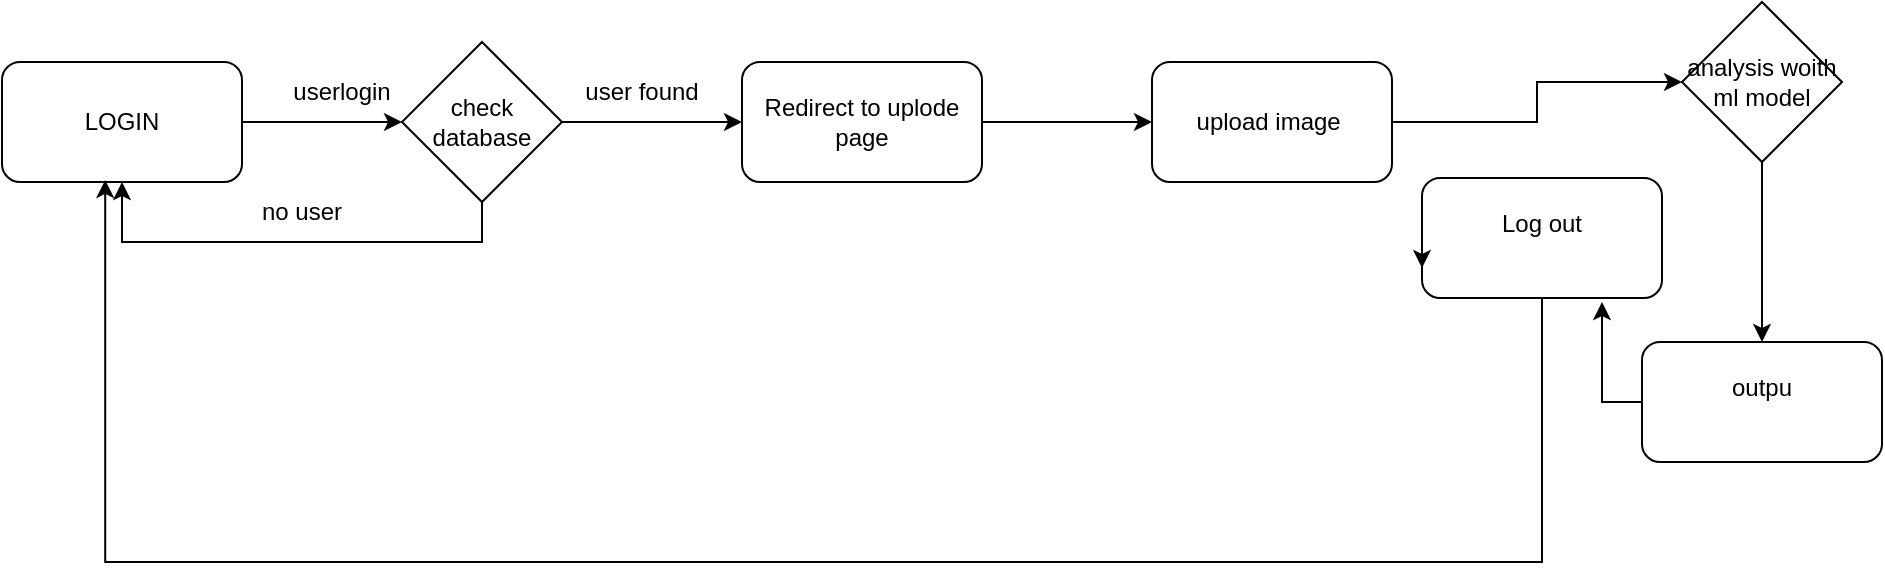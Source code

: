 <mxfile version="24.8.9">
  <diagram name="Page-1" id="oUxnT3lmDkfPBQLcXzsa">
    <mxGraphModel dx="1050" dy="563" grid="1" gridSize="10" guides="1" tooltips="1" connect="1" arrows="1" fold="1" page="1" pageScale="1" pageWidth="850" pageHeight="1100" math="0" shadow="0">
      <root>
        <mxCell id="0" />
        <mxCell id="1" parent="0" />
        <mxCell id="9I8_uDVWxVK9f0NYACMl-3" style="edgeStyle=orthogonalEdgeStyle;rounded=0;orthogonalLoop=1;jettySize=auto;html=1;exitX=1;exitY=0.5;exitDx=0;exitDy=0;" parent="1" source="9I8_uDVWxVK9f0NYACMl-1" edge="1">
          <mxGeometry relative="1" as="geometry">
            <mxPoint x="300" y="90" as="targetPoint" />
          </mxGeometry>
        </mxCell>
        <mxCell id="9I8_uDVWxVK9f0NYACMl-1" value="LOGIN" style="rounded=1;whiteSpace=wrap;html=1;" parent="1" vertex="1">
          <mxGeometry x="100" y="60" width="120" height="60" as="geometry" />
        </mxCell>
        <mxCell id="9I8_uDVWxVK9f0NYACMl-4" value="userlogin" style="text;html=1;align=center;verticalAlign=middle;whiteSpace=wrap;rounded=0;" parent="1" vertex="1">
          <mxGeometry x="240" y="60" width="60" height="30" as="geometry" />
        </mxCell>
        <mxCell id="9I8_uDVWxVK9f0NYACMl-7" style="edgeStyle=orthogonalEdgeStyle;rounded=0;orthogonalLoop=1;jettySize=auto;html=1;exitX=0.5;exitY=1;exitDx=0;exitDy=0;entryX=0.5;entryY=1;entryDx=0;entryDy=0;" parent="1" source="9I8_uDVWxVK9f0NYACMl-5" target="9I8_uDVWxVK9f0NYACMl-1" edge="1">
          <mxGeometry relative="1" as="geometry" />
        </mxCell>
        <mxCell id="9I8_uDVWxVK9f0NYACMl-9" style="edgeStyle=orthogonalEdgeStyle;rounded=0;orthogonalLoop=1;jettySize=auto;html=1;exitX=1;exitY=0.5;exitDx=0;exitDy=0;entryX=0;entryY=0.5;entryDx=0;entryDy=0;" parent="1" source="9I8_uDVWxVK9f0NYACMl-5" target="9I8_uDVWxVK9f0NYACMl-6" edge="1">
          <mxGeometry relative="1" as="geometry" />
        </mxCell>
        <mxCell id="9I8_uDVWxVK9f0NYACMl-5" value="check database" style="rhombus;whiteSpace=wrap;html=1;" parent="1" vertex="1">
          <mxGeometry x="300" y="50" width="80" height="80" as="geometry" />
        </mxCell>
        <mxCell id="9I8_uDVWxVK9f0NYACMl-15" style="edgeStyle=orthogonalEdgeStyle;rounded=0;orthogonalLoop=1;jettySize=auto;html=1;exitX=1;exitY=0.5;exitDx=0;exitDy=0;" parent="1" source="9I8_uDVWxVK9f0NYACMl-6" target="9I8_uDVWxVK9f0NYACMl-14" edge="1">
          <mxGeometry relative="1" as="geometry" />
        </mxCell>
        <mxCell id="9I8_uDVWxVK9f0NYACMl-6" value="Redirect to uplode page" style="rounded=1;whiteSpace=wrap;html=1;" parent="1" vertex="1">
          <mxGeometry x="470" y="60" width="120" height="60" as="geometry" />
        </mxCell>
        <mxCell id="9I8_uDVWxVK9f0NYACMl-8" value="no user" style="text;html=1;align=center;verticalAlign=middle;whiteSpace=wrap;rounded=0;" parent="1" vertex="1">
          <mxGeometry x="220" y="120" width="60" height="30" as="geometry" />
        </mxCell>
        <mxCell id="9I8_uDVWxVK9f0NYACMl-10" value="user found" style="text;html=1;align=center;verticalAlign=middle;whiteSpace=wrap;rounded=0;" parent="1" vertex="1">
          <mxGeometry x="390" y="60" width="60" height="30" as="geometry" />
        </mxCell>
        <mxCell id="FE4DcLWFxroRVHwJzIRf-1" style="edgeStyle=orthogonalEdgeStyle;rounded=0;orthogonalLoop=1;jettySize=auto;html=1;exitX=1;exitY=0.5;exitDx=0;exitDy=0;entryX=0;entryY=0.5;entryDx=0;entryDy=0;" edge="1" parent="1" source="9I8_uDVWxVK9f0NYACMl-14" target="9I8_uDVWxVK9f0NYACMl-16">
          <mxGeometry relative="1" as="geometry" />
        </mxCell>
        <mxCell id="9I8_uDVWxVK9f0NYACMl-14" value="upload image&amp;nbsp;" style="rounded=1;whiteSpace=wrap;html=1;" parent="1" vertex="1">
          <mxGeometry x="675" y="60" width="120" height="60" as="geometry" />
        </mxCell>
        <mxCell id="FE4DcLWFxroRVHwJzIRf-3" value="" style="edgeStyle=orthogonalEdgeStyle;rounded=0;orthogonalLoop=1;jettySize=auto;html=1;" edge="1" parent="1" source="9I8_uDVWxVK9f0NYACMl-16" target="FE4DcLWFxroRVHwJzIRf-2">
          <mxGeometry relative="1" as="geometry" />
        </mxCell>
        <mxCell id="9I8_uDVWxVK9f0NYACMl-16" value="analysis woith ml model" style="rhombus;whiteSpace=wrap;html=1;" parent="1" vertex="1">
          <mxGeometry x="940" y="30" width="80" height="80" as="geometry" />
        </mxCell>
        <mxCell id="9I8_uDVWxVK9f0NYACMl-21" value="Log out&lt;div&gt;&lt;br&gt;&lt;/div&gt;" style="rounded=1;whiteSpace=wrap;html=1;" parent="1" vertex="1">
          <mxGeometry x="810" y="118" width="120" height="60" as="geometry" />
        </mxCell>
        <mxCell id="9I8_uDVWxVK9f0NYACMl-24" style="edgeStyle=orthogonalEdgeStyle;rounded=0;orthogonalLoop=1;jettySize=auto;html=1;exitX=0;exitY=0.5;exitDx=0;exitDy=0;entryX=0;entryY=0.75;entryDx=0;entryDy=0;" parent="1" source="9I8_uDVWxVK9f0NYACMl-21" target="9I8_uDVWxVK9f0NYACMl-21" edge="1">
          <mxGeometry relative="1" as="geometry" />
        </mxCell>
        <mxCell id="9I8_uDVWxVK9f0NYACMl-26" style="edgeStyle=orthogonalEdgeStyle;rounded=0;orthogonalLoop=1;jettySize=auto;html=1;exitX=0.5;exitY=1;exitDx=0;exitDy=0;entryX=0.43;entryY=0.983;entryDx=0;entryDy=0;entryPerimeter=0;" parent="1" source="9I8_uDVWxVK9f0NYACMl-21" target="9I8_uDVWxVK9f0NYACMl-1" edge="1">
          <mxGeometry relative="1" as="geometry">
            <Array as="points">
              <mxPoint x="870" y="310" />
              <mxPoint x="152" y="310" />
            </Array>
          </mxGeometry>
        </mxCell>
        <mxCell id="FE4DcLWFxroRVHwJzIRf-4" style="edgeStyle=orthogonalEdgeStyle;rounded=0;orthogonalLoop=1;jettySize=auto;html=1;exitX=0;exitY=0.5;exitDx=0;exitDy=0;" edge="1" parent="1" source="FE4DcLWFxroRVHwJzIRf-2">
          <mxGeometry relative="1" as="geometry">
            <mxPoint x="900" y="180" as="targetPoint" />
          </mxGeometry>
        </mxCell>
        <mxCell id="FE4DcLWFxroRVHwJzIRf-2" value="outpu&lt;div&gt;&lt;br&gt;&lt;/div&gt;" style="rounded=1;whiteSpace=wrap;html=1;" vertex="1" parent="1">
          <mxGeometry x="920" y="200" width="120" height="60" as="geometry" />
        </mxCell>
      </root>
    </mxGraphModel>
  </diagram>
</mxfile>
